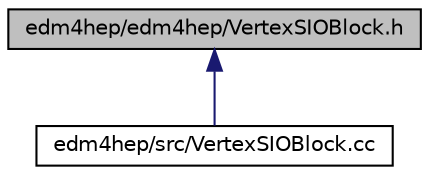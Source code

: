 digraph "edm4hep/edm4hep/VertexSIOBlock.h"
{
 // LATEX_PDF_SIZE
  edge [fontname="Helvetica",fontsize="10",labelfontname="Helvetica",labelfontsize="10"];
  node [fontname="Helvetica",fontsize="10",shape=record];
  Node1 [label="edm4hep/edm4hep/VertexSIOBlock.h",height=0.2,width=0.4,color="black", fillcolor="grey75", style="filled", fontcolor="black",tooltip=" "];
  Node1 -> Node2 [dir="back",color="midnightblue",fontsize="10",style="solid",fontname="Helvetica"];
  Node2 [label="edm4hep/src/VertexSIOBlock.cc",height=0.2,width=0.4,color="black", fillcolor="white", style="filled",URL="$_vertex_s_i_o_block_8cc.html",tooltip=" "];
}

